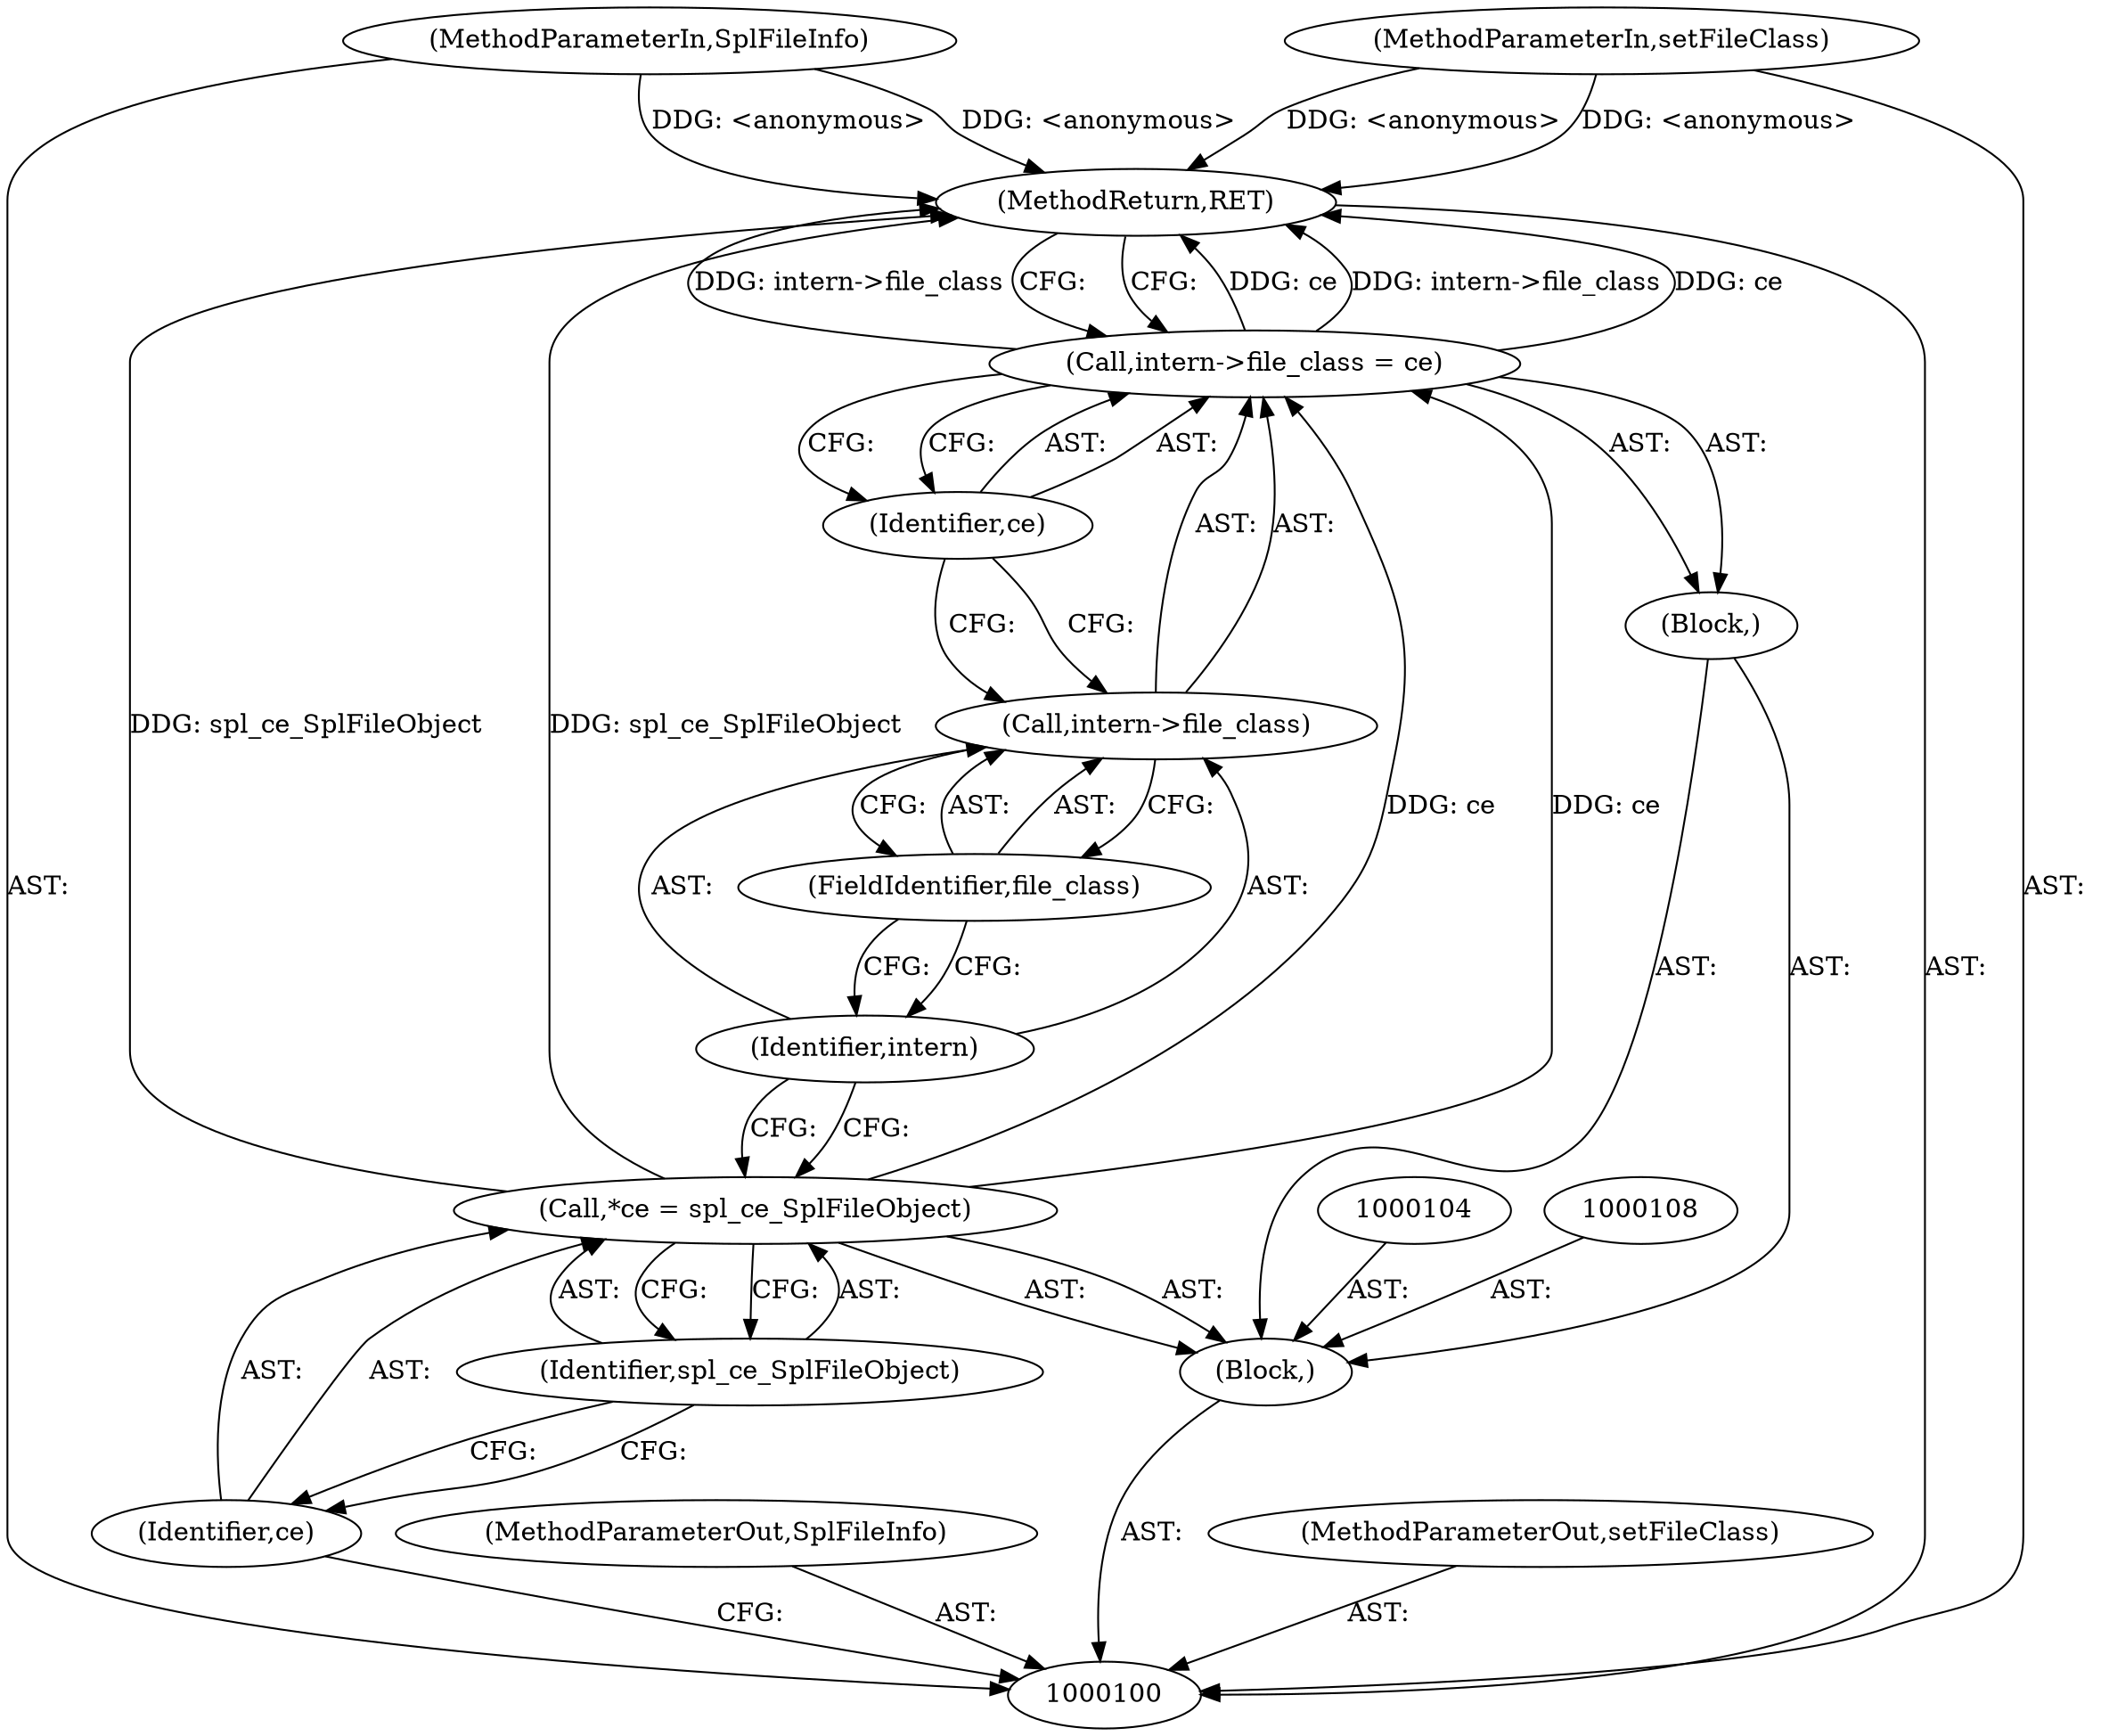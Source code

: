 digraph "0_php-src_7245bff300d3fa8bacbef7897ff080a6f1c23eba?w=1_13" {
"1000115" [label="(MethodReturn,RET)"];
"1000101" [label="(MethodParameterIn,SplFileInfo)"];
"1000134" [label="(MethodParameterOut,SplFileInfo)"];
"1000102" [label="(MethodParameterIn,setFileClass)"];
"1000135" [label="(MethodParameterOut,setFileClass)"];
"1000113" [label="(FieldIdentifier,file_class)"];
"1000110" [label="(Call,intern->file_class = ce)"];
"1000111" [label="(Call,intern->file_class)"];
"1000112" [label="(Identifier,intern)"];
"1000114" [label="(Identifier,ce)"];
"1000103" [label="(Block,)"];
"1000105" [label="(Call,*ce = spl_ce_SplFileObject)"];
"1000106" [label="(Identifier,ce)"];
"1000107" [label="(Identifier,spl_ce_SplFileObject)"];
"1000109" [label="(Block,)"];
"1000115" -> "1000100"  [label="AST: "];
"1000115" -> "1000110"  [label="CFG: "];
"1000105" -> "1000115"  [label="DDG: spl_ce_SplFileObject"];
"1000110" -> "1000115"  [label="DDG: ce"];
"1000110" -> "1000115"  [label="DDG: intern->file_class"];
"1000102" -> "1000115"  [label="DDG: <anonymous>"];
"1000101" -> "1000115"  [label="DDG: <anonymous>"];
"1000101" -> "1000100"  [label="AST: "];
"1000101" -> "1000115"  [label="DDG: <anonymous>"];
"1000134" -> "1000100"  [label="AST: "];
"1000102" -> "1000100"  [label="AST: "];
"1000102" -> "1000115"  [label="DDG: <anonymous>"];
"1000135" -> "1000100"  [label="AST: "];
"1000113" -> "1000111"  [label="AST: "];
"1000113" -> "1000112"  [label="CFG: "];
"1000111" -> "1000113"  [label="CFG: "];
"1000110" -> "1000109"  [label="AST: "];
"1000110" -> "1000114"  [label="CFG: "];
"1000111" -> "1000110"  [label="AST: "];
"1000114" -> "1000110"  [label="AST: "];
"1000115" -> "1000110"  [label="CFG: "];
"1000110" -> "1000115"  [label="DDG: ce"];
"1000110" -> "1000115"  [label="DDG: intern->file_class"];
"1000105" -> "1000110"  [label="DDG: ce"];
"1000111" -> "1000110"  [label="AST: "];
"1000111" -> "1000113"  [label="CFG: "];
"1000112" -> "1000111"  [label="AST: "];
"1000113" -> "1000111"  [label="AST: "];
"1000114" -> "1000111"  [label="CFG: "];
"1000112" -> "1000111"  [label="AST: "];
"1000112" -> "1000105"  [label="CFG: "];
"1000113" -> "1000112"  [label="CFG: "];
"1000114" -> "1000110"  [label="AST: "];
"1000114" -> "1000111"  [label="CFG: "];
"1000110" -> "1000114"  [label="CFG: "];
"1000103" -> "1000100"  [label="AST: "];
"1000104" -> "1000103"  [label="AST: "];
"1000105" -> "1000103"  [label="AST: "];
"1000108" -> "1000103"  [label="AST: "];
"1000109" -> "1000103"  [label="AST: "];
"1000105" -> "1000103"  [label="AST: "];
"1000105" -> "1000107"  [label="CFG: "];
"1000106" -> "1000105"  [label="AST: "];
"1000107" -> "1000105"  [label="AST: "];
"1000112" -> "1000105"  [label="CFG: "];
"1000105" -> "1000115"  [label="DDG: spl_ce_SplFileObject"];
"1000105" -> "1000110"  [label="DDG: ce"];
"1000106" -> "1000105"  [label="AST: "];
"1000106" -> "1000100"  [label="CFG: "];
"1000107" -> "1000106"  [label="CFG: "];
"1000107" -> "1000105"  [label="AST: "];
"1000107" -> "1000106"  [label="CFG: "];
"1000105" -> "1000107"  [label="CFG: "];
"1000109" -> "1000103"  [label="AST: "];
"1000110" -> "1000109"  [label="AST: "];
}
